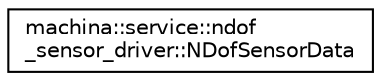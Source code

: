 digraph "Graphical Class Hierarchy"
{
 // LATEX_PDF_SIZE
  edge [fontname="Helvetica",fontsize="10",labelfontname="Helvetica",labelfontsize="10"];
  node [fontname="Helvetica",fontsize="10",shape=record];
  rankdir="LR";
  Node0 [label="machina::service::ndof\l_sensor_driver::NDofSensorData",height=0.2,width=0.4,color="black", fillcolor="white", style="filled",URL="$structmachina_1_1service_1_1ndof__sensor__driver_1_1NDofSensorData.html",tooltip="Structure to hold incoming sensor data and timestamp."];
}
